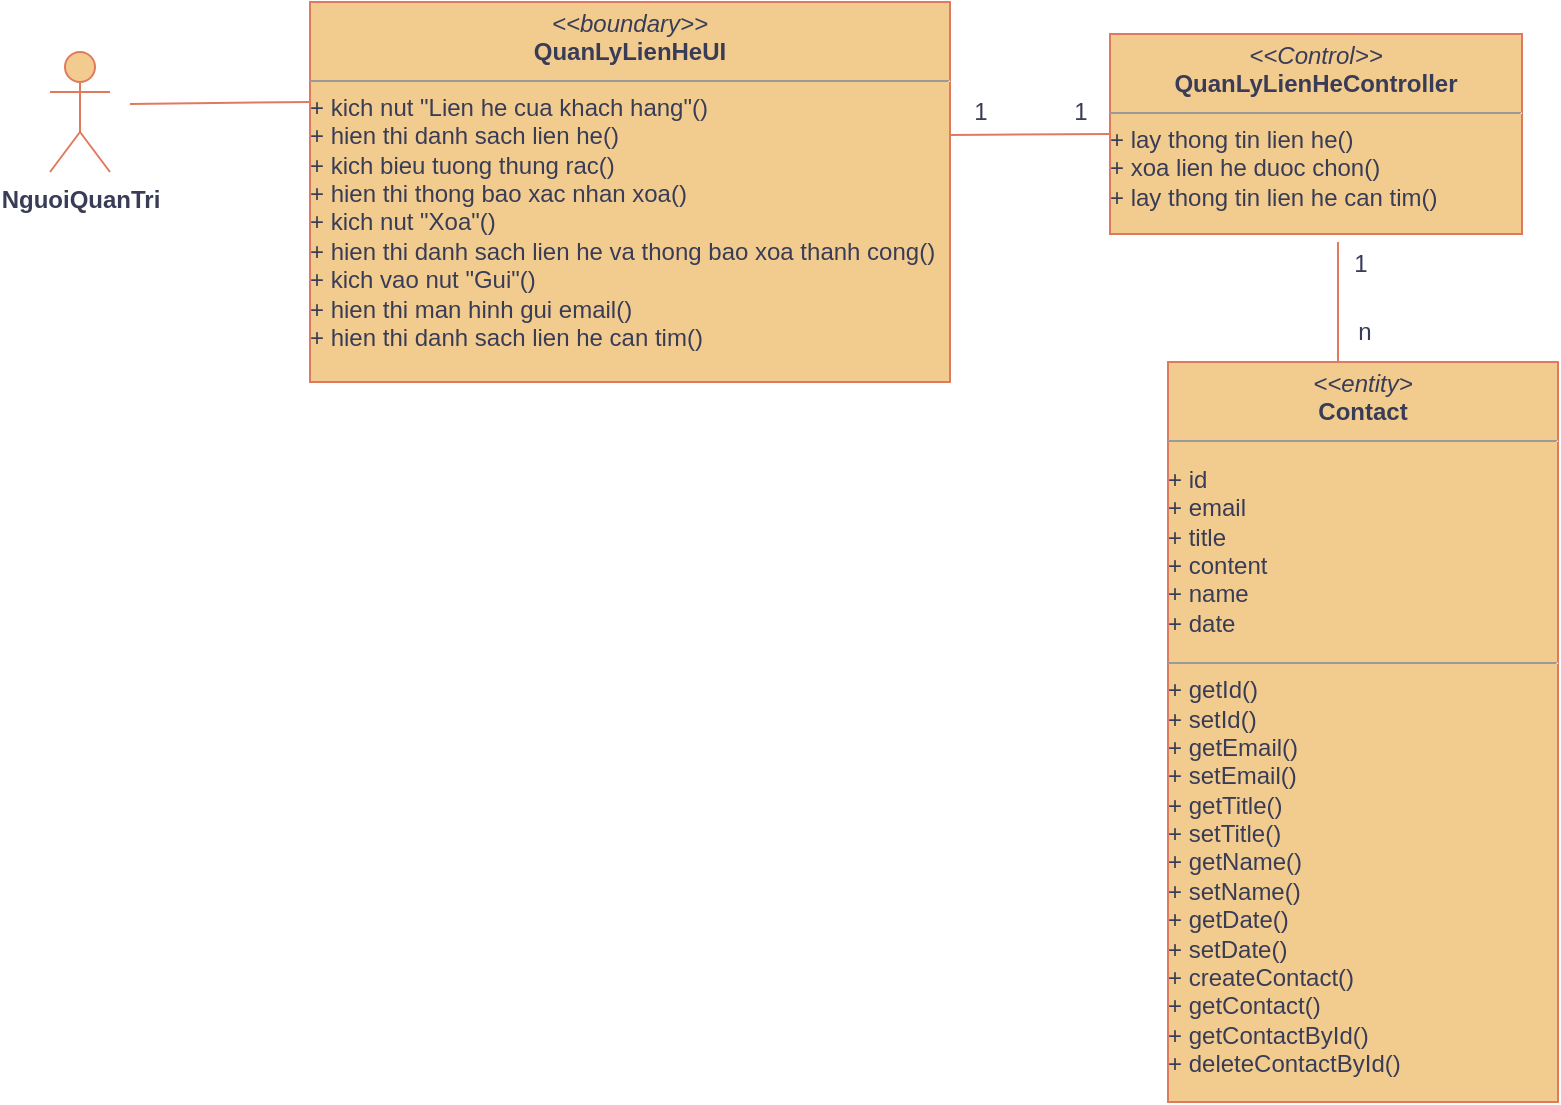 <mxfile version="27.0.6">
  <diagram name="Trang-1" id="116jkRwX5s6CJh22BJvT">
    <mxGraphModel grid="1" page="1" gridSize="10" guides="1" tooltips="1" connect="1" arrows="1" fold="1" pageScale="1" pageWidth="827" pageHeight="1169" math="0" shadow="0">
      <root>
        <mxCell id="0" />
        <mxCell id="1" parent="0" />
        <mxCell id="j2FxOxLaAUkMVl4qpWbT-1" value="&lt;p style=&quot;margin:0px;margin-top:4px;text-align:center;&quot;&gt;&lt;i&gt;&amp;lt;&amp;lt;boundary&amp;gt;&amp;gt;&lt;/i&gt;&lt;br&gt;&lt;b&gt;QuanLyLienHeUI&lt;/b&gt;&lt;/p&gt;&lt;hr size=&quot;1&quot;&gt;+ kich nut &quot;Lien he cua khach hang&quot;()&lt;div&gt;+ hien thi danh sach lien he()&lt;/div&gt;&lt;div&gt;+ kich bieu tuong thung rac()&lt;/div&gt;&lt;div&gt;+ hien thi thong bao xac nhan xoa()&lt;/div&gt;&lt;div&gt;+ kich nut &quot;Xoa&quot;()&lt;/div&gt;&lt;div&gt;+ hien thi danh sach lien he va thong bao xoa thanh cong()&lt;/div&gt;&lt;div&gt;+ kich vao nut &quot;Gui&quot;()&lt;/div&gt;&lt;div&gt;+ hien thi man hinh gui email()&lt;/div&gt;&lt;div&gt;+ hien thi danh sach lien he can tim()&lt;br&gt;&lt;p style=&quot;&quot; dir=&quot;auto&quot;&gt;&lt;br&gt;&lt;/p&gt;&lt;p style=&quot;white-space: pre-wrap;&quot; dir=&quot;auto&quot;&gt;&lt;br&gt;&lt;/p&gt;&lt;p style=&quot;white-space: pre-wrap;&quot; dir=&quot;auto&quot;&gt;&lt;br&gt;&lt;/p&gt;&lt;p style=&quot;margin:0px;margin-left:4px;&quot;&gt;&lt;br&gt;&lt;/p&gt;&lt;/div&gt;" style="verticalAlign=top;align=left;overflow=fill;fontSize=12;fontFamily=Helvetica;html=1;rounded=0;shadow=0;comic=0;labelBackgroundColor=none;strokeWidth=1;fillColor=#F2CC8F;strokeColor=#E07A5F;fontColor=#393C56;" vertex="1" parent="1">
          <mxGeometry x="180" y="60" width="320" height="190" as="geometry" />
        </mxCell>
        <mxCell id="j2FxOxLaAUkMVl4qpWbT-2" value="&lt;p style=&quot;margin:0px;margin-top:4px;text-align:center;&quot;&gt;&lt;i&gt;&amp;lt;&amp;lt;Control&amp;gt;&amp;gt;&lt;/i&gt;&lt;br&gt;&lt;b&gt;QuanLyLienHe&lt;/b&gt;&lt;b&gt;Controller&lt;/b&gt;&lt;/p&gt;&lt;hr size=&quot;1&quot;&gt;&lt;div&gt;+ lay thong tin lien he()&lt;/div&gt;&lt;div&gt;+ xoa lien he duoc chon()&lt;/div&gt;&lt;div&gt;+ lay thong tin lien he can tim()&lt;/div&gt;&lt;div&gt;&lt;p style=&quot;white-space: pre-wrap;&quot; dir=&quot;auto&quot;&gt;&lt;br&gt;&lt;/p&gt;&lt;p style=&quot;white-space: pre-wrap;&quot; dir=&quot;auto&quot;&gt;&lt;br&gt;&lt;/p&gt;&lt;/div&gt;" style="verticalAlign=top;align=left;overflow=fill;fontSize=12;fontFamily=Helvetica;html=1;rounded=0;shadow=0;comic=0;labelBackgroundColor=none;strokeWidth=1;fillColor=#F2CC8F;strokeColor=#E07A5F;fontColor=#393C56;" vertex="1" parent="1">
          <mxGeometry x="580" y="76" width="206" height="100" as="geometry" />
        </mxCell>
        <mxCell id="j2FxOxLaAUkMVl4qpWbT-3" value="&lt;b&gt;NguoiQuanTri&lt;/b&gt;" style="shape=umlActor;verticalLabelPosition=bottom;verticalAlign=top;html=1;outlineConnect=0;textShadow=0;labelBorderColor=none;labelBackgroundColor=none;fillColor=#F2CC8F;strokeColor=#E07A5F;fontColor=#393C56;" vertex="1" parent="1">
          <mxGeometry x="50" y="85" width="30" height="60" as="geometry" />
        </mxCell>
        <mxCell id="j2FxOxLaAUkMVl4qpWbT-4" value="" style="endArrow=none;html=1;rounded=0;labelBackgroundColor=none;fontColor=default;strokeColor=#E07A5F;" edge="1" parent="1">
          <mxGeometry relative="1" as="geometry">
            <mxPoint x="90" y="111" as="sourcePoint" />
            <mxPoint x="180" y="110" as="targetPoint" />
          </mxGeometry>
        </mxCell>
        <mxCell id="j2FxOxLaAUkMVl4qpWbT-5" value="1" style="text;html=1;align=center;verticalAlign=middle;resizable=0;points=[];autosize=1;strokeColor=none;fillColor=none;labelBackgroundColor=none;fontColor=#393C56;" vertex="1" parent="1">
          <mxGeometry x="550" y="100" width="30" height="30" as="geometry" />
        </mxCell>
        <mxCell id="j2FxOxLaAUkMVl4qpWbT-6" value="" style="endArrow=none;html=1;rounded=0;labelBackgroundColor=none;fontColor=default;exitX=0.133;exitY=0.133;exitDx=0;exitDy=0;exitPerimeter=0;strokeColor=#E07A5F;" edge="1" parent="1" source="j2FxOxLaAUkMVl4qpWbT-8">
          <mxGeometry relative="1" as="geometry">
            <mxPoint x="694.0" y="180" as="sourcePoint" />
            <mxPoint x="694" y="240" as="targetPoint" />
          </mxGeometry>
        </mxCell>
        <mxCell id="j2FxOxLaAUkMVl4qpWbT-7" value="&lt;p style=&quot;margin:0px;margin-top:4px;text-align:center;&quot;&gt;&lt;i&gt;&amp;lt;&amp;lt;entity&amp;gt;&lt;/i&gt;&lt;br&gt;&lt;b&gt;Contact&lt;/b&gt;&lt;/p&gt;&lt;hr size=&quot;1&quot;&gt;&lt;p style=&quot;&quot; dir=&quot;auto&quot;&gt;&lt;span style=&quot;white-space: pre-wrap;&quot;&gt;+ id&lt;/span&gt;&lt;br style=&quot;white-space: pre-wrap;&quot;&gt;&lt;span style=&quot;white-space: pre-wrap;&quot;&gt;+ email&lt;/span&gt;&lt;br style=&quot;white-space: pre-wrap;&quot;&gt;&lt;span style=&quot;white-space: pre-wrap;&quot;&gt;+ title&lt;/span&gt;&lt;br style=&quot;white-space: pre-wrap;&quot;&gt;&lt;span style=&quot;white-space: pre-wrap;&quot;&gt;+ content&lt;/span&gt;&lt;br style=&quot;white-space: pre-wrap;&quot;&gt;&lt;span style=&quot;white-space: pre-wrap;&quot;&gt;+ name&lt;/span&gt;&lt;br style=&quot;white-space: pre-wrap;&quot;&gt;&lt;span style=&quot;white-space: pre-wrap;&quot;&gt;+ date&lt;/span&gt;&lt;/p&gt;&lt;hr size=&quot;1&quot;&gt;&lt;div&gt;&lt;div&gt;&lt;div&gt;&lt;div&gt;+ getId()&lt;/div&gt;&lt;div&gt;+ setId()&lt;/div&gt;&lt;div&gt;+ getEmail()&lt;/div&gt;&lt;div&gt;+ setEmail()&lt;/div&gt;&lt;div&gt;+ getTitle()&lt;/div&gt;&lt;div&gt;+ setTitle()&lt;/div&gt;&lt;div&gt;+ getName()&lt;/div&gt;&lt;div&gt;+ setName()&lt;/div&gt;&lt;div&gt;+ getDate()&lt;/div&gt;&lt;div&gt;+ setDate()&lt;/div&gt;&lt;div&gt;+ createContact()&lt;/div&gt;&lt;div&gt;+ getContact()&lt;/div&gt;&lt;div&gt;+ getContactById()&lt;/div&gt;&lt;div&gt;&lt;span style=&quot;background-color: transparent;&quot;&gt;+ deleteContactById()&lt;/span&gt;&lt;span style=&quot;background-color: transparent; color: light-dark(rgb(0, 0, 0), rgb(255, 255, 255));&quot;&gt;&amp;nbsp;&lt;/span&gt;&lt;/div&gt;&lt;/div&gt;&lt;/div&gt;&lt;/div&gt;&lt;div&gt;&lt;p style=&quot;white-space: pre-wrap;&quot; dir=&quot;auto&quot;&gt;&lt;br&gt;&lt;/p&gt;&lt;/div&gt;" style="verticalAlign=top;align=left;overflow=fill;fontSize=12;fontFamily=Helvetica;html=1;rounded=0;shadow=0;comic=0;labelBackgroundColor=none;strokeWidth=1;fillColor=#F2CC8F;strokeColor=#E07A5F;fontColor=#393C56;" vertex="1" parent="1">
          <mxGeometry x="609" y="240" width="195" height="370" as="geometry" />
        </mxCell>
        <mxCell id="j2FxOxLaAUkMVl4qpWbT-8" value="1" style="text;html=1;align=center;verticalAlign=middle;resizable=0;points=[];autosize=1;strokeColor=none;fillColor=none;labelBackgroundColor=none;fontColor=#393C56;" vertex="1" parent="1">
          <mxGeometry x="690" y="176" width="30" height="30" as="geometry" />
        </mxCell>
        <mxCell id="j2FxOxLaAUkMVl4qpWbT-10" value="1" style="text;html=1;align=center;verticalAlign=middle;resizable=0;points=[];autosize=1;strokeColor=none;fillColor=none;labelBackgroundColor=none;fontColor=#393C56;" vertex="1" parent="1">
          <mxGeometry x="500" y="100" width="30" height="30" as="geometry" />
        </mxCell>
        <mxCell id="j2FxOxLaAUkMVl4qpWbT-11" value="n" style="text;html=1;align=center;verticalAlign=middle;resizable=0;points=[];autosize=1;strokeColor=none;fillColor=none;labelBackgroundColor=none;fontColor=#393C56;" vertex="1" parent="1">
          <mxGeometry x="691.5" y="210" width="30" height="30" as="geometry" />
        </mxCell>
        <mxCell id="j2FxOxLaAUkMVl4qpWbT-12" value="" style="endArrow=none;html=1;rounded=0;labelBackgroundColor=none;fontColor=default;strokeColor=#E07A5F;" edge="1" parent="1">
          <mxGeometry relative="1" as="geometry">
            <mxPoint x="500" y="126.5" as="sourcePoint" />
            <mxPoint x="580" y="126" as="targetPoint" />
          </mxGeometry>
        </mxCell>
      </root>
    </mxGraphModel>
  </diagram>
</mxfile>
